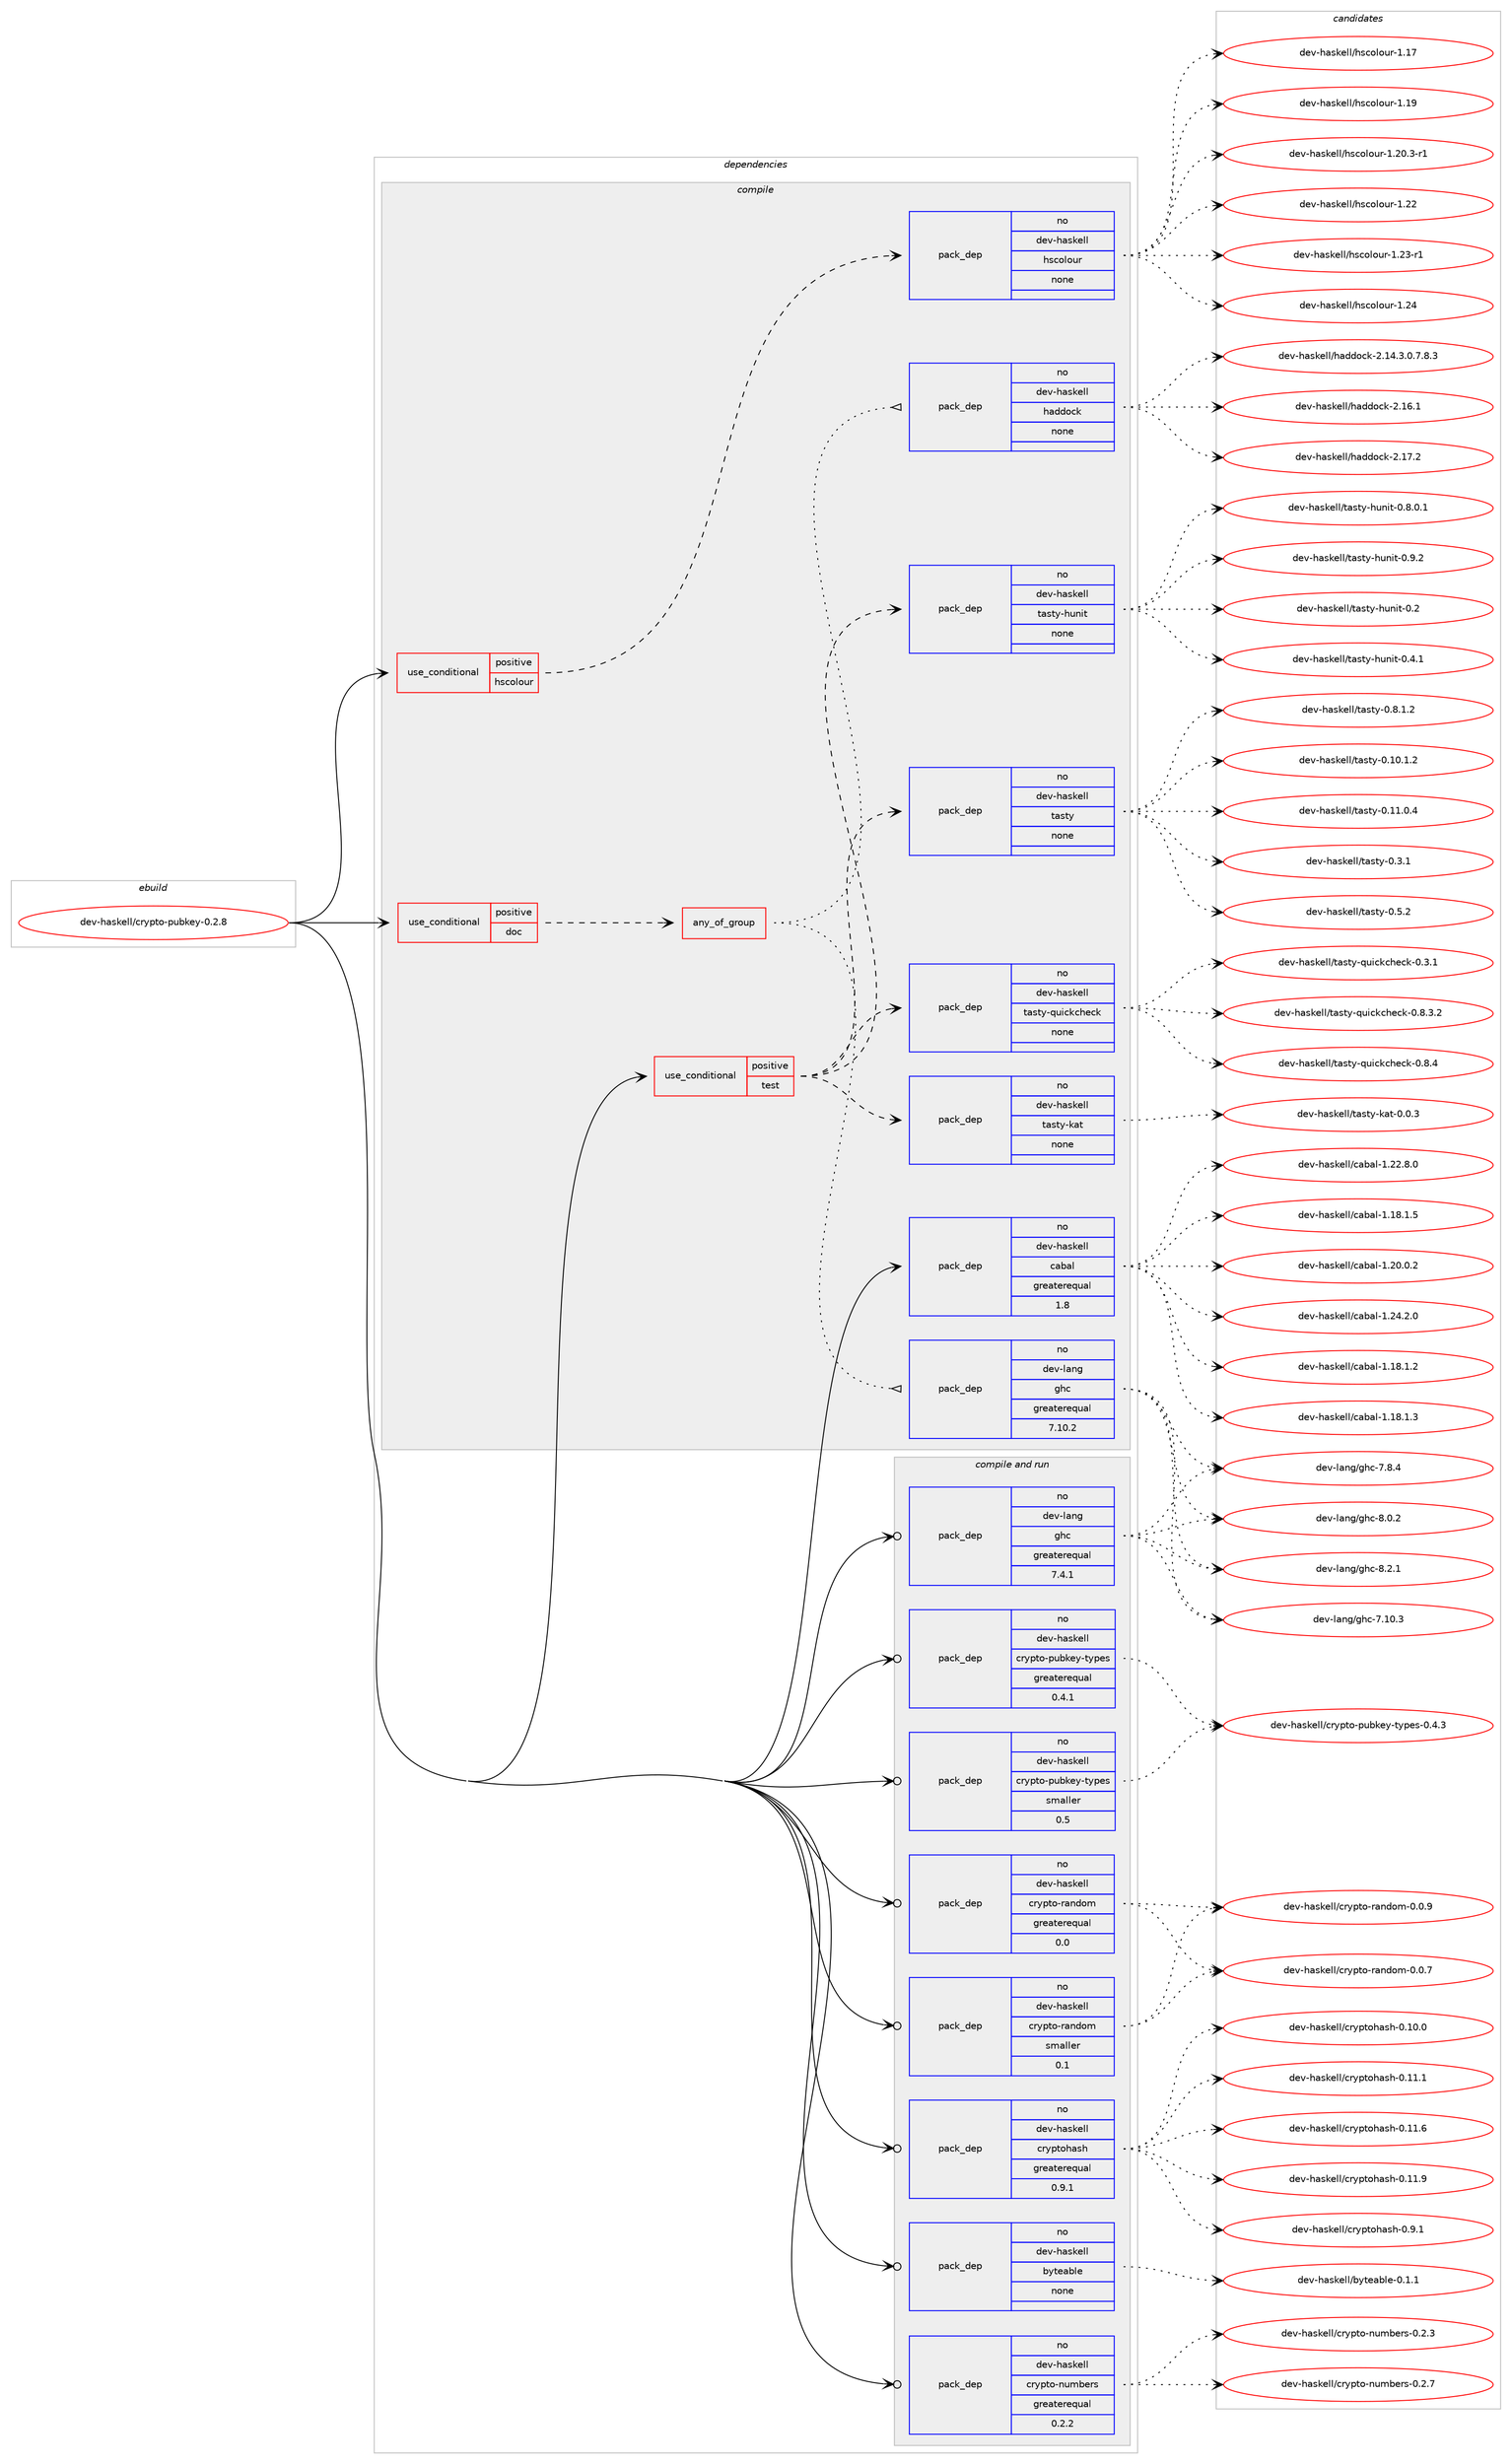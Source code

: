 digraph prolog {

# *************
# Graph options
# *************

newrank=true;
concentrate=true;
compound=true;
graph [rankdir=LR,fontname=Helvetica,fontsize=10,ranksep=1.5];#, ranksep=2.5, nodesep=0.2];
edge  [arrowhead=vee];
node  [fontname=Helvetica,fontsize=10];

# **********
# The ebuild
# **********

subgraph cluster_leftcol {
color=gray;
rank=same;
label=<<i>ebuild</i>>;
id [label="dev-haskell/crypto-pubkey-0.2.8", color=red, width=4, href="../dev-haskell/crypto-pubkey-0.2.8.svg"];
}

# ****************
# The dependencies
# ****************

subgraph cluster_midcol {
color=gray;
label=<<i>dependencies</i>>;
subgraph cluster_compile {
fillcolor="#eeeeee";
style=filled;
label=<<i>compile</i>>;
subgraph cond18541 {
dependency78451 [label=<<TABLE BORDER="0" CELLBORDER="1" CELLSPACING="0" CELLPADDING="4"><TR><TD ROWSPAN="3" CELLPADDING="10">use_conditional</TD></TR><TR><TD>positive</TD></TR><TR><TD>doc</TD></TR></TABLE>>, shape=none, color=red];
subgraph any1861 {
dependency78452 [label=<<TABLE BORDER="0" CELLBORDER="1" CELLSPACING="0" CELLPADDING="4"><TR><TD CELLPADDING="10">any_of_group</TD></TR></TABLE>>, shape=none, color=red];subgraph pack58019 {
dependency78453 [label=<<TABLE BORDER="0" CELLBORDER="1" CELLSPACING="0" CELLPADDING="4" WIDTH="220"><TR><TD ROWSPAN="6" CELLPADDING="30">pack_dep</TD></TR><TR><TD WIDTH="110">no</TD></TR><TR><TD>dev-haskell</TD></TR><TR><TD>haddock</TD></TR><TR><TD>none</TD></TR><TR><TD></TD></TR></TABLE>>, shape=none, color=blue];
}
dependency78452:e -> dependency78453:w [weight=20,style="dotted",arrowhead="oinv"];
subgraph pack58020 {
dependency78454 [label=<<TABLE BORDER="0" CELLBORDER="1" CELLSPACING="0" CELLPADDING="4" WIDTH="220"><TR><TD ROWSPAN="6" CELLPADDING="30">pack_dep</TD></TR><TR><TD WIDTH="110">no</TD></TR><TR><TD>dev-lang</TD></TR><TR><TD>ghc</TD></TR><TR><TD>greaterequal</TD></TR><TR><TD>7.10.2</TD></TR></TABLE>>, shape=none, color=blue];
}
dependency78452:e -> dependency78454:w [weight=20,style="dotted",arrowhead="oinv"];
}
dependency78451:e -> dependency78452:w [weight=20,style="dashed",arrowhead="vee"];
}
id:e -> dependency78451:w [weight=20,style="solid",arrowhead="vee"];
subgraph cond18542 {
dependency78455 [label=<<TABLE BORDER="0" CELLBORDER="1" CELLSPACING="0" CELLPADDING="4"><TR><TD ROWSPAN="3" CELLPADDING="10">use_conditional</TD></TR><TR><TD>positive</TD></TR><TR><TD>hscolour</TD></TR></TABLE>>, shape=none, color=red];
subgraph pack58021 {
dependency78456 [label=<<TABLE BORDER="0" CELLBORDER="1" CELLSPACING="0" CELLPADDING="4" WIDTH="220"><TR><TD ROWSPAN="6" CELLPADDING="30">pack_dep</TD></TR><TR><TD WIDTH="110">no</TD></TR><TR><TD>dev-haskell</TD></TR><TR><TD>hscolour</TD></TR><TR><TD>none</TD></TR><TR><TD></TD></TR></TABLE>>, shape=none, color=blue];
}
dependency78455:e -> dependency78456:w [weight=20,style="dashed",arrowhead="vee"];
}
id:e -> dependency78455:w [weight=20,style="solid",arrowhead="vee"];
subgraph cond18543 {
dependency78457 [label=<<TABLE BORDER="0" CELLBORDER="1" CELLSPACING="0" CELLPADDING="4"><TR><TD ROWSPAN="3" CELLPADDING="10">use_conditional</TD></TR><TR><TD>positive</TD></TR><TR><TD>test</TD></TR></TABLE>>, shape=none, color=red];
subgraph pack58022 {
dependency78458 [label=<<TABLE BORDER="0" CELLBORDER="1" CELLSPACING="0" CELLPADDING="4" WIDTH="220"><TR><TD ROWSPAN="6" CELLPADDING="30">pack_dep</TD></TR><TR><TD WIDTH="110">no</TD></TR><TR><TD>dev-haskell</TD></TR><TR><TD>tasty</TD></TR><TR><TD>none</TD></TR><TR><TD></TD></TR></TABLE>>, shape=none, color=blue];
}
dependency78457:e -> dependency78458:w [weight=20,style="dashed",arrowhead="vee"];
subgraph pack58023 {
dependency78459 [label=<<TABLE BORDER="0" CELLBORDER="1" CELLSPACING="0" CELLPADDING="4" WIDTH="220"><TR><TD ROWSPAN="6" CELLPADDING="30">pack_dep</TD></TR><TR><TD WIDTH="110">no</TD></TR><TR><TD>dev-haskell</TD></TR><TR><TD>tasty-hunit</TD></TR><TR><TD>none</TD></TR><TR><TD></TD></TR></TABLE>>, shape=none, color=blue];
}
dependency78457:e -> dependency78459:w [weight=20,style="dashed",arrowhead="vee"];
subgraph pack58024 {
dependency78460 [label=<<TABLE BORDER="0" CELLBORDER="1" CELLSPACING="0" CELLPADDING="4" WIDTH="220"><TR><TD ROWSPAN="6" CELLPADDING="30">pack_dep</TD></TR><TR><TD WIDTH="110">no</TD></TR><TR><TD>dev-haskell</TD></TR><TR><TD>tasty-kat</TD></TR><TR><TD>none</TD></TR><TR><TD></TD></TR></TABLE>>, shape=none, color=blue];
}
dependency78457:e -> dependency78460:w [weight=20,style="dashed",arrowhead="vee"];
subgraph pack58025 {
dependency78461 [label=<<TABLE BORDER="0" CELLBORDER="1" CELLSPACING="0" CELLPADDING="4" WIDTH="220"><TR><TD ROWSPAN="6" CELLPADDING="30">pack_dep</TD></TR><TR><TD WIDTH="110">no</TD></TR><TR><TD>dev-haskell</TD></TR><TR><TD>tasty-quickcheck</TD></TR><TR><TD>none</TD></TR><TR><TD></TD></TR></TABLE>>, shape=none, color=blue];
}
dependency78457:e -> dependency78461:w [weight=20,style="dashed",arrowhead="vee"];
}
id:e -> dependency78457:w [weight=20,style="solid",arrowhead="vee"];
subgraph pack58026 {
dependency78462 [label=<<TABLE BORDER="0" CELLBORDER="1" CELLSPACING="0" CELLPADDING="4" WIDTH="220"><TR><TD ROWSPAN="6" CELLPADDING="30">pack_dep</TD></TR><TR><TD WIDTH="110">no</TD></TR><TR><TD>dev-haskell</TD></TR><TR><TD>cabal</TD></TR><TR><TD>greaterequal</TD></TR><TR><TD>1.8</TD></TR></TABLE>>, shape=none, color=blue];
}
id:e -> dependency78462:w [weight=20,style="solid",arrowhead="vee"];
}
subgraph cluster_compileandrun {
fillcolor="#eeeeee";
style=filled;
label=<<i>compile and run</i>>;
subgraph pack58027 {
dependency78463 [label=<<TABLE BORDER="0" CELLBORDER="1" CELLSPACING="0" CELLPADDING="4" WIDTH="220"><TR><TD ROWSPAN="6" CELLPADDING="30">pack_dep</TD></TR><TR><TD WIDTH="110">no</TD></TR><TR><TD>dev-haskell</TD></TR><TR><TD>byteable</TD></TR><TR><TD>none</TD></TR><TR><TD></TD></TR></TABLE>>, shape=none, color=blue];
}
id:e -> dependency78463:w [weight=20,style="solid",arrowhead="odotvee"];
subgraph pack58028 {
dependency78464 [label=<<TABLE BORDER="0" CELLBORDER="1" CELLSPACING="0" CELLPADDING="4" WIDTH="220"><TR><TD ROWSPAN="6" CELLPADDING="30">pack_dep</TD></TR><TR><TD WIDTH="110">no</TD></TR><TR><TD>dev-haskell</TD></TR><TR><TD>crypto-numbers</TD></TR><TR><TD>greaterequal</TD></TR><TR><TD>0.2.2</TD></TR></TABLE>>, shape=none, color=blue];
}
id:e -> dependency78464:w [weight=20,style="solid",arrowhead="odotvee"];
subgraph pack58029 {
dependency78465 [label=<<TABLE BORDER="0" CELLBORDER="1" CELLSPACING="0" CELLPADDING="4" WIDTH="220"><TR><TD ROWSPAN="6" CELLPADDING="30">pack_dep</TD></TR><TR><TD WIDTH="110">no</TD></TR><TR><TD>dev-haskell</TD></TR><TR><TD>crypto-pubkey-types</TD></TR><TR><TD>greaterequal</TD></TR><TR><TD>0.4.1</TD></TR></TABLE>>, shape=none, color=blue];
}
id:e -> dependency78465:w [weight=20,style="solid",arrowhead="odotvee"];
subgraph pack58030 {
dependency78466 [label=<<TABLE BORDER="0" CELLBORDER="1" CELLSPACING="0" CELLPADDING="4" WIDTH="220"><TR><TD ROWSPAN="6" CELLPADDING="30">pack_dep</TD></TR><TR><TD WIDTH="110">no</TD></TR><TR><TD>dev-haskell</TD></TR><TR><TD>crypto-pubkey-types</TD></TR><TR><TD>smaller</TD></TR><TR><TD>0.5</TD></TR></TABLE>>, shape=none, color=blue];
}
id:e -> dependency78466:w [weight=20,style="solid",arrowhead="odotvee"];
subgraph pack58031 {
dependency78467 [label=<<TABLE BORDER="0" CELLBORDER="1" CELLSPACING="0" CELLPADDING="4" WIDTH="220"><TR><TD ROWSPAN="6" CELLPADDING="30">pack_dep</TD></TR><TR><TD WIDTH="110">no</TD></TR><TR><TD>dev-haskell</TD></TR><TR><TD>crypto-random</TD></TR><TR><TD>greaterequal</TD></TR><TR><TD>0.0</TD></TR></TABLE>>, shape=none, color=blue];
}
id:e -> dependency78467:w [weight=20,style="solid",arrowhead="odotvee"];
subgraph pack58032 {
dependency78468 [label=<<TABLE BORDER="0" CELLBORDER="1" CELLSPACING="0" CELLPADDING="4" WIDTH="220"><TR><TD ROWSPAN="6" CELLPADDING="30">pack_dep</TD></TR><TR><TD WIDTH="110">no</TD></TR><TR><TD>dev-haskell</TD></TR><TR><TD>crypto-random</TD></TR><TR><TD>smaller</TD></TR><TR><TD>0.1</TD></TR></TABLE>>, shape=none, color=blue];
}
id:e -> dependency78468:w [weight=20,style="solid",arrowhead="odotvee"];
subgraph pack58033 {
dependency78469 [label=<<TABLE BORDER="0" CELLBORDER="1" CELLSPACING="0" CELLPADDING="4" WIDTH="220"><TR><TD ROWSPAN="6" CELLPADDING="30">pack_dep</TD></TR><TR><TD WIDTH="110">no</TD></TR><TR><TD>dev-haskell</TD></TR><TR><TD>cryptohash</TD></TR><TR><TD>greaterequal</TD></TR><TR><TD>0.9.1</TD></TR></TABLE>>, shape=none, color=blue];
}
id:e -> dependency78469:w [weight=20,style="solid",arrowhead="odotvee"];
subgraph pack58034 {
dependency78470 [label=<<TABLE BORDER="0" CELLBORDER="1" CELLSPACING="0" CELLPADDING="4" WIDTH="220"><TR><TD ROWSPAN="6" CELLPADDING="30">pack_dep</TD></TR><TR><TD WIDTH="110">no</TD></TR><TR><TD>dev-lang</TD></TR><TR><TD>ghc</TD></TR><TR><TD>greaterequal</TD></TR><TR><TD>7.4.1</TD></TR></TABLE>>, shape=none, color=blue];
}
id:e -> dependency78470:w [weight=20,style="solid",arrowhead="odotvee"];
}
subgraph cluster_run {
fillcolor="#eeeeee";
style=filled;
label=<<i>run</i>>;
}
}

# **************
# The candidates
# **************

subgraph cluster_choices {
rank=same;
color=gray;
label=<<i>candidates</i>>;

subgraph choice58019 {
color=black;
nodesep=1;
choice1001011184510497115107101108108471049710010011199107455046495246514648465546564651 [label="dev-haskell/haddock-2.14.3.0.7.8.3", color=red, width=4,href="../dev-haskell/haddock-2.14.3.0.7.8.3.svg"];
choice100101118451049711510710110810847104971001001119910745504649544649 [label="dev-haskell/haddock-2.16.1", color=red, width=4,href="../dev-haskell/haddock-2.16.1.svg"];
choice100101118451049711510710110810847104971001001119910745504649554650 [label="dev-haskell/haddock-2.17.2", color=red, width=4,href="../dev-haskell/haddock-2.17.2.svg"];
dependency78453:e -> choice1001011184510497115107101108108471049710010011199107455046495246514648465546564651:w [style=dotted,weight="100"];
dependency78453:e -> choice100101118451049711510710110810847104971001001119910745504649544649:w [style=dotted,weight="100"];
dependency78453:e -> choice100101118451049711510710110810847104971001001119910745504649554650:w [style=dotted,weight="100"];
}
subgraph choice58020 {
color=black;
nodesep=1;
choice1001011184510897110103471031049945554649484651 [label="dev-lang/ghc-7.10.3", color=red, width=4,href="../dev-lang/ghc-7.10.3.svg"];
choice10010111845108971101034710310499455546564652 [label="dev-lang/ghc-7.8.4", color=red, width=4,href="../dev-lang/ghc-7.8.4.svg"];
choice10010111845108971101034710310499455646484650 [label="dev-lang/ghc-8.0.2", color=red, width=4,href="../dev-lang/ghc-8.0.2.svg"];
choice10010111845108971101034710310499455646504649 [label="dev-lang/ghc-8.2.1", color=red, width=4,href="../dev-lang/ghc-8.2.1.svg"];
dependency78454:e -> choice1001011184510897110103471031049945554649484651:w [style=dotted,weight="100"];
dependency78454:e -> choice10010111845108971101034710310499455546564652:w [style=dotted,weight="100"];
dependency78454:e -> choice10010111845108971101034710310499455646484650:w [style=dotted,weight="100"];
dependency78454:e -> choice10010111845108971101034710310499455646504649:w [style=dotted,weight="100"];
}
subgraph choice58021 {
color=black;
nodesep=1;
choice100101118451049711510710110810847104115991111081111171144549464955 [label="dev-haskell/hscolour-1.17", color=red, width=4,href="../dev-haskell/hscolour-1.17.svg"];
choice100101118451049711510710110810847104115991111081111171144549464957 [label="dev-haskell/hscolour-1.19", color=red, width=4,href="../dev-haskell/hscolour-1.19.svg"];
choice10010111845104971151071011081084710411599111108111117114454946504846514511449 [label="dev-haskell/hscolour-1.20.3-r1", color=red, width=4,href="../dev-haskell/hscolour-1.20.3-r1.svg"];
choice100101118451049711510710110810847104115991111081111171144549465050 [label="dev-haskell/hscolour-1.22", color=red, width=4,href="../dev-haskell/hscolour-1.22.svg"];
choice1001011184510497115107101108108471041159911110811111711445494650514511449 [label="dev-haskell/hscolour-1.23-r1", color=red, width=4,href="../dev-haskell/hscolour-1.23-r1.svg"];
choice100101118451049711510710110810847104115991111081111171144549465052 [label="dev-haskell/hscolour-1.24", color=red, width=4,href="../dev-haskell/hscolour-1.24.svg"];
dependency78456:e -> choice100101118451049711510710110810847104115991111081111171144549464955:w [style=dotted,weight="100"];
dependency78456:e -> choice100101118451049711510710110810847104115991111081111171144549464957:w [style=dotted,weight="100"];
dependency78456:e -> choice10010111845104971151071011081084710411599111108111117114454946504846514511449:w [style=dotted,weight="100"];
dependency78456:e -> choice100101118451049711510710110810847104115991111081111171144549465050:w [style=dotted,weight="100"];
dependency78456:e -> choice1001011184510497115107101108108471041159911110811111711445494650514511449:w [style=dotted,weight="100"];
dependency78456:e -> choice100101118451049711510710110810847104115991111081111171144549465052:w [style=dotted,weight="100"];
}
subgraph choice58022 {
color=black;
nodesep=1;
choice10010111845104971151071011081084711697115116121454846494846494650 [label="dev-haskell/tasty-0.10.1.2", color=red, width=4,href="../dev-haskell/tasty-0.10.1.2.svg"];
choice10010111845104971151071011081084711697115116121454846494946484652 [label="dev-haskell/tasty-0.11.0.4", color=red, width=4,href="../dev-haskell/tasty-0.11.0.4.svg"];
choice10010111845104971151071011081084711697115116121454846514649 [label="dev-haskell/tasty-0.3.1", color=red, width=4,href="../dev-haskell/tasty-0.3.1.svg"];
choice10010111845104971151071011081084711697115116121454846534650 [label="dev-haskell/tasty-0.5.2", color=red, width=4,href="../dev-haskell/tasty-0.5.2.svg"];
choice100101118451049711510710110810847116971151161214548465646494650 [label="dev-haskell/tasty-0.8.1.2", color=red, width=4,href="../dev-haskell/tasty-0.8.1.2.svg"];
dependency78458:e -> choice10010111845104971151071011081084711697115116121454846494846494650:w [style=dotted,weight="100"];
dependency78458:e -> choice10010111845104971151071011081084711697115116121454846494946484652:w [style=dotted,weight="100"];
dependency78458:e -> choice10010111845104971151071011081084711697115116121454846514649:w [style=dotted,weight="100"];
dependency78458:e -> choice10010111845104971151071011081084711697115116121454846534650:w [style=dotted,weight="100"];
dependency78458:e -> choice100101118451049711510710110810847116971151161214548465646494650:w [style=dotted,weight="100"];
}
subgraph choice58023 {
color=black;
nodesep=1;
choice100101118451049711510710110810847116971151161214510411711010511645484650 [label="dev-haskell/tasty-hunit-0.2", color=red, width=4,href="../dev-haskell/tasty-hunit-0.2.svg"];
choice1001011184510497115107101108108471169711511612145104117110105116454846524649 [label="dev-haskell/tasty-hunit-0.4.1", color=red, width=4,href="../dev-haskell/tasty-hunit-0.4.1.svg"];
choice10010111845104971151071011081084711697115116121451041171101051164548465646484649 [label="dev-haskell/tasty-hunit-0.8.0.1", color=red, width=4,href="../dev-haskell/tasty-hunit-0.8.0.1.svg"];
choice1001011184510497115107101108108471169711511612145104117110105116454846574650 [label="dev-haskell/tasty-hunit-0.9.2", color=red, width=4,href="../dev-haskell/tasty-hunit-0.9.2.svg"];
dependency78459:e -> choice100101118451049711510710110810847116971151161214510411711010511645484650:w [style=dotted,weight="100"];
dependency78459:e -> choice1001011184510497115107101108108471169711511612145104117110105116454846524649:w [style=dotted,weight="100"];
dependency78459:e -> choice10010111845104971151071011081084711697115116121451041171101051164548465646484649:w [style=dotted,weight="100"];
dependency78459:e -> choice1001011184510497115107101108108471169711511612145104117110105116454846574650:w [style=dotted,weight="100"];
}
subgraph choice58024 {
color=black;
nodesep=1;
choice100101118451049711510710110810847116971151161214510797116454846484651 [label="dev-haskell/tasty-kat-0.0.3", color=red, width=4,href="../dev-haskell/tasty-kat-0.0.3.svg"];
dependency78460:e -> choice100101118451049711510710110810847116971151161214510797116454846484651:w [style=dotted,weight="100"];
}
subgraph choice58025 {
color=black;
nodesep=1;
choice1001011184510497115107101108108471169711511612145113117105991079910410199107454846514649 [label="dev-haskell/tasty-quickcheck-0.3.1", color=red, width=4,href="../dev-haskell/tasty-quickcheck-0.3.1.svg"];
choice10010111845104971151071011081084711697115116121451131171059910799104101991074548465646514650 [label="dev-haskell/tasty-quickcheck-0.8.3.2", color=red, width=4,href="../dev-haskell/tasty-quickcheck-0.8.3.2.svg"];
choice1001011184510497115107101108108471169711511612145113117105991079910410199107454846564652 [label="dev-haskell/tasty-quickcheck-0.8.4", color=red, width=4,href="../dev-haskell/tasty-quickcheck-0.8.4.svg"];
dependency78461:e -> choice1001011184510497115107101108108471169711511612145113117105991079910410199107454846514649:w [style=dotted,weight="100"];
dependency78461:e -> choice10010111845104971151071011081084711697115116121451131171059910799104101991074548465646514650:w [style=dotted,weight="100"];
dependency78461:e -> choice1001011184510497115107101108108471169711511612145113117105991079910410199107454846564652:w [style=dotted,weight="100"];
}
subgraph choice58026 {
color=black;
nodesep=1;
choice10010111845104971151071011081084799979897108454946495646494650 [label="dev-haskell/cabal-1.18.1.2", color=red, width=4,href="../dev-haskell/cabal-1.18.1.2.svg"];
choice10010111845104971151071011081084799979897108454946495646494651 [label="dev-haskell/cabal-1.18.1.3", color=red, width=4,href="../dev-haskell/cabal-1.18.1.3.svg"];
choice10010111845104971151071011081084799979897108454946495646494653 [label="dev-haskell/cabal-1.18.1.5", color=red, width=4,href="../dev-haskell/cabal-1.18.1.5.svg"];
choice10010111845104971151071011081084799979897108454946504846484650 [label="dev-haskell/cabal-1.20.0.2", color=red, width=4,href="../dev-haskell/cabal-1.20.0.2.svg"];
choice10010111845104971151071011081084799979897108454946505046564648 [label="dev-haskell/cabal-1.22.8.0", color=red, width=4,href="../dev-haskell/cabal-1.22.8.0.svg"];
choice10010111845104971151071011081084799979897108454946505246504648 [label="dev-haskell/cabal-1.24.2.0", color=red, width=4,href="../dev-haskell/cabal-1.24.2.0.svg"];
dependency78462:e -> choice10010111845104971151071011081084799979897108454946495646494650:w [style=dotted,weight="100"];
dependency78462:e -> choice10010111845104971151071011081084799979897108454946495646494651:w [style=dotted,weight="100"];
dependency78462:e -> choice10010111845104971151071011081084799979897108454946495646494653:w [style=dotted,weight="100"];
dependency78462:e -> choice10010111845104971151071011081084799979897108454946504846484650:w [style=dotted,weight="100"];
dependency78462:e -> choice10010111845104971151071011081084799979897108454946505046564648:w [style=dotted,weight="100"];
dependency78462:e -> choice10010111845104971151071011081084799979897108454946505246504648:w [style=dotted,weight="100"];
}
subgraph choice58027 {
color=black;
nodesep=1;
choice100101118451049711510710110810847981211161019798108101454846494649 [label="dev-haskell/byteable-0.1.1", color=red, width=4,href="../dev-haskell/byteable-0.1.1.svg"];
dependency78463:e -> choice100101118451049711510710110810847981211161019798108101454846494649:w [style=dotted,weight="100"];
}
subgraph choice58028 {
color=black;
nodesep=1;
choice100101118451049711510710110810847991141211121161114511011710998101114115454846504651 [label="dev-haskell/crypto-numbers-0.2.3", color=red, width=4,href="../dev-haskell/crypto-numbers-0.2.3.svg"];
choice100101118451049711510710110810847991141211121161114511011710998101114115454846504655 [label="dev-haskell/crypto-numbers-0.2.7", color=red, width=4,href="../dev-haskell/crypto-numbers-0.2.7.svg"];
dependency78464:e -> choice100101118451049711510710110810847991141211121161114511011710998101114115454846504651:w [style=dotted,weight="100"];
dependency78464:e -> choice100101118451049711510710110810847991141211121161114511011710998101114115454846504655:w [style=dotted,weight="100"];
}
subgraph choice58029 {
color=black;
nodesep=1;
choice10010111845104971151071011081084799114121112116111451121179810710112145116121112101115454846524651 [label="dev-haskell/crypto-pubkey-types-0.4.3", color=red, width=4,href="../dev-haskell/crypto-pubkey-types-0.4.3.svg"];
dependency78465:e -> choice10010111845104971151071011081084799114121112116111451121179810710112145116121112101115454846524651:w [style=dotted,weight="100"];
}
subgraph choice58030 {
color=black;
nodesep=1;
choice10010111845104971151071011081084799114121112116111451121179810710112145116121112101115454846524651 [label="dev-haskell/crypto-pubkey-types-0.4.3", color=red, width=4,href="../dev-haskell/crypto-pubkey-types-0.4.3.svg"];
dependency78466:e -> choice10010111845104971151071011081084799114121112116111451121179810710112145116121112101115454846524651:w [style=dotted,weight="100"];
}
subgraph choice58031 {
color=black;
nodesep=1;
choice100101118451049711510710110810847991141211121161114511497110100111109454846484655 [label="dev-haskell/crypto-random-0.0.7", color=red, width=4,href="../dev-haskell/crypto-random-0.0.7.svg"];
choice100101118451049711510710110810847991141211121161114511497110100111109454846484657 [label="dev-haskell/crypto-random-0.0.9", color=red, width=4,href="../dev-haskell/crypto-random-0.0.9.svg"];
dependency78467:e -> choice100101118451049711510710110810847991141211121161114511497110100111109454846484655:w [style=dotted,weight="100"];
dependency78467:e -> choice100101118451049711510710110810847991141211121161114511497110100111109454846484657:w [style=dotted,weight="100"];
}
subgraph choice58032 {
color=black;
nodesep=1;
choice100101118451049711510710110810847991141211121161114511497110100111109454846484655 [label="dev-haskell/crypto-random-0.0.7", color=red, width=4,href="../dev-haskell/crypto-random-0.0.7.svg"];
choice100101118451049711510710110810847991141211121161114511497110100111109454846484657 [label="dev-haskell/crypto-random-0.0.9", color=red, width=4,href="../dev-haskell/crypto-random-0.0.9.svg"];
dependency78468:e -> choice100101118451049711510710110810847991141211121161114511497110100111109454846484655:w [style=dotted,weight="100"];
dependency78468:e -> choice100101118451049711510710110810847991141211121161114511497110100111109454846484657:w [style=dotted,weight="100"];
}
subgraph choice58033 {
color=black;
nodesep=1;
choice100101118451049711510710110810847991141211121161111049711510445484649484648 [label="dev-haskell/cryptohash-0.10.0", color=red, width=4,href="../dev-haskell/cryptohash-0.10.0.svg"];
choice100101118451049711510710110810847991141211121161111049711510445484649494649 [label="dev-haskell/cryptohash-0.11.1", color=red, width=4,href="../dev-haskell/cryptohash-0.11.1.svg"];
choice100101118451049711510710110810847991141211121161111049711510445484649494654 [label="dev-haskell/cryptohash-0.11.6", color=red, width=4,href="../dev-haskell/cryptohash-0.11.6.svg"];
choice100101118451049711510710110810847991141211121161111049711510445484649494657 [label="dev-haskell/cryptohash-0.11.9", color=red, width=4,href="../dev-haskell/cryptohash-0.11.9.svg"];
choice1001011184510497115107101108108479911412111211611110497115104454846574649 [label="dev-haskell/cryptohash-0.9.1", color=red, width=4,href="../dev-haskell/cryptohash-0.9.1.svg"];
dependency78469:e -> choice100101118451049711510710110810847991141211121161111049711510445484649484648:w [style=dotted,weight="100"];
dependency78469:e -> choice100101118451049711510710110810847991141211121161111049711510445484649494649:w [style=dotted,weight="100"];
dependency78469:e -> choice100101118451049711510710110810847991141211121161111049711510445484649494654:w [style=dotted,weight="100"];
dependency78469:e -> choice100101118451049711510710110810847991141211121161111049711510445484649494657:w [style=dotted,weight="100"];
dependency78469:e -> choice1001011184510497115107101108108479911412111211611110497115104454846574649:w [style=dotted,weight="100"];
}
subgraph choice58034 {
color=black;
nodesep=1;
choice1001011184510897110103471031049945554649484651 [label="dev-lang/ghc-7.10.3", color=red, width=4,href="../dev-lang/ghc-7.10.3.svg"];
choice10010111845108971101034710310499455546564652 [label="dev-lang/ghc-7.8.4", color=red, width=4,href="../dev-lang/ghc-7.8.4.svg"];
choice10010111845108971101034710310499455646484650 [label="dev-lang/ghc-8.0.2", color=red, width=4,href="../dev-lang/ghc-8.0.2.svg"];
choice10010111845108971101034710310499455646504649 [label="dev-lang/ghc-8.2.1", color=red, width=4,href="../dev-lang/ghc-8.2.1.svg"];
dependency78470:e -> choice1001011184510897110103471031049945554649484651:w [style=dotted,weight="100"];
dependency78470:e -> choice10010111845108971101034710310499455546564652:w [style=dotted,weight="100"];
dependency78470:e -> choice10010111845108971101034710310499455646484650:w [style=dotted,weight="100"];
dependency78470:e -> choice10010111845108971101034710310499455646504649:w [style=dotted,weight="100"];
}
}

}
